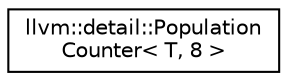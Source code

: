 digraph "Graphical Class Hierarchy"
{
  edge [fontname="Helvetica",fontsize="10",labelfontname="Helvetica",labelfontsize="10"];
  node [fontname="Helvetica",fontsize="10",shape=record];
  rankdir="LR";
  Node1 [label="llvm::detail::Population\lCounter\< T, 8 \>",height=0.2,width=0.4,color="black", fillcolor="white", style="filled",URL="$structllvm_1_1detail_1_1PopulationCounter_3_01T_00_018_01_4.html"];
}
